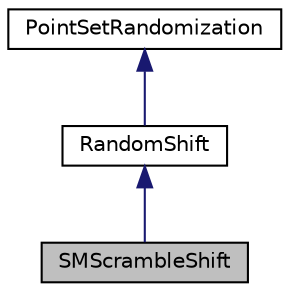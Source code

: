 digraph "SMScrambleShift"
{
 // INTERACTIVE_SVG=YES
  bgcolor="transparent";
  edge [fontname="Helvetica",fontsize="10",labelfontname="Helvetica",labelfontsize="10"];
  node [fontname="Helvetica",fontsize="10",shape=record];
  Node0 [label="SMScrambleShift",height=0.2,width=0.4,color="black", fillcolor="grey75", style="filled", fontcolor="black"];
  Node1 -> Node0 [dir="back",color="midnightblue",fontsize="10",style="solid",fontname="Helvetica"];
  Node1 [label="RandomShift",height=0.2,width=0.4,color="black",URL="$dc/db7/classumontreal_1_1ssj_1_1hups_1_1RandomShift.html",tooltip="This class implements a umontreal.ssj.hups.PointSetRandomization. "];
  Node2 -> Node1 [dir="back",color="midnightblue",fontsize="10",style="solid",fontname="Helvetica"];
  Node2 [label="PointSetRandomization",height=0.2,width=0.4,color="black",URL="$d7/d98/interfaceumontreal_1_1ssj_1_1hups_1_1PointSetRandomization.html",tooltip="This interface is for a randomization that can be used to randomize a umontreal.ssj.hups.PointSet. "];
}
